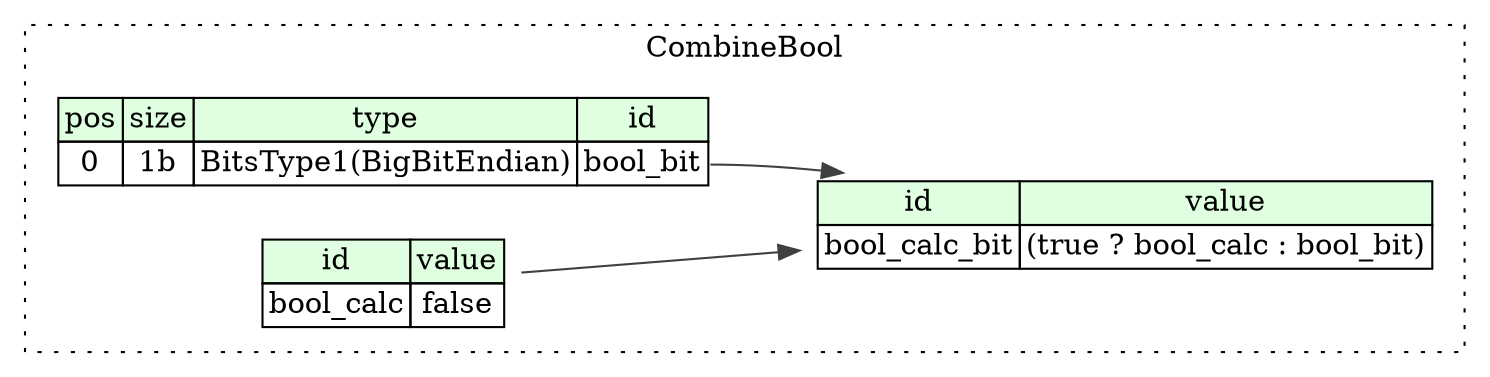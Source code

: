 digraph {
	rankdir=LR;
	node [shape=plaintext];
	subgraph cluster__combine_bool {
		label="CombineBool";
		graph[style=dotted];

		combine_bool__seq [label=<<TABLE BORDER="0" CELLBORDER="1" CELLSPACING="0">
			<TR><TD BGCOLOR="#E0FFE0">pos</TD><TD BGCOLOR="#E0FFE0">size</TD><TD BGCOLOR="#E0FFE0">type</TD><TD BGCOLOR="#E0FFE0">id</TD></TR>
			<TR><TD PORT="bool_bit_pos">0</TD><TD PORT="bool_bit_size">1b</TD><TD>BitsType1(BigBitEndian)</TD><TD PORT="bool_bit_type">bool_bit</TD></TR>
		</TABLE>>];
		combine_bool__inst__bool_calc [label=<<TABLE BORDER="0" CELLBORDER="1" CELLSPACING="0">
			<TR><TD BGCOLOR="#E0FFE0">id</TD><TD BGCOLOR="#E0FFE0">value</TD></TR>
			<TR><TD>bool_calc</TD><TD>false</TD></TR>
		</TABLE>>];
		combine_bool__inst__bool_calc_bit [label=<<TABLE BORDER="0" CELLBORDER="1" CELLSPACING="0">
			<TR><TD BGCOLOR="#E0FFE0">id</TD><TD BGCOLOR="#E0FFE0">value</TD></TR>
			<TR><TD>bool_calc_bit</TD><TD>(true ? bool_calc : bool_bit)</TD></TR>
		</TABLE>>];
	}
	combine_bool__inst__bool_calc:bool_calc_type -> combine_bool__inst__bool_calc_bit [color="#404040"];
	combine_bool__seq:bool_bit_type -> combine_bool__inst__bool_calc_bit [color="#404040"];
}

